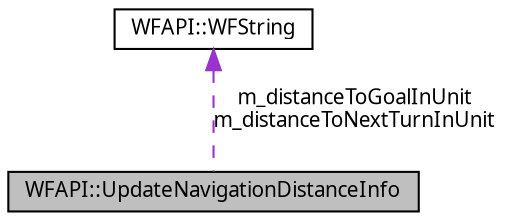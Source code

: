 digraph G
{
  edge [fontname="FreeSans.ttf",fontsize=10,labelfontname="FreeSans.ttf",labelfontsize=10];
  node [fontname="FreeSans.ttf",fontsize=10,shape=record];
  Node1 [label="WFAPI::UpdateNavigationDistanceInfo",height=0.2,width=0.4,color="black", fillcolor="grey75", style="filled" fontcolor="black"];
  Node2 -> Node1 [dir=back,color="darkorchid3",fontsize=10,style="dashed",label="m_distanceToGoalInUnit\nm_distanceToNextTurnInUnit",fontname="FreeSans.ttf"];
  Node2 [label="WFAPI::WFString",height=0.2,width=0.4,color="black", fillcolor="white", style="filled",URL="$classWFAPI_1_1WFString.html"];
}
